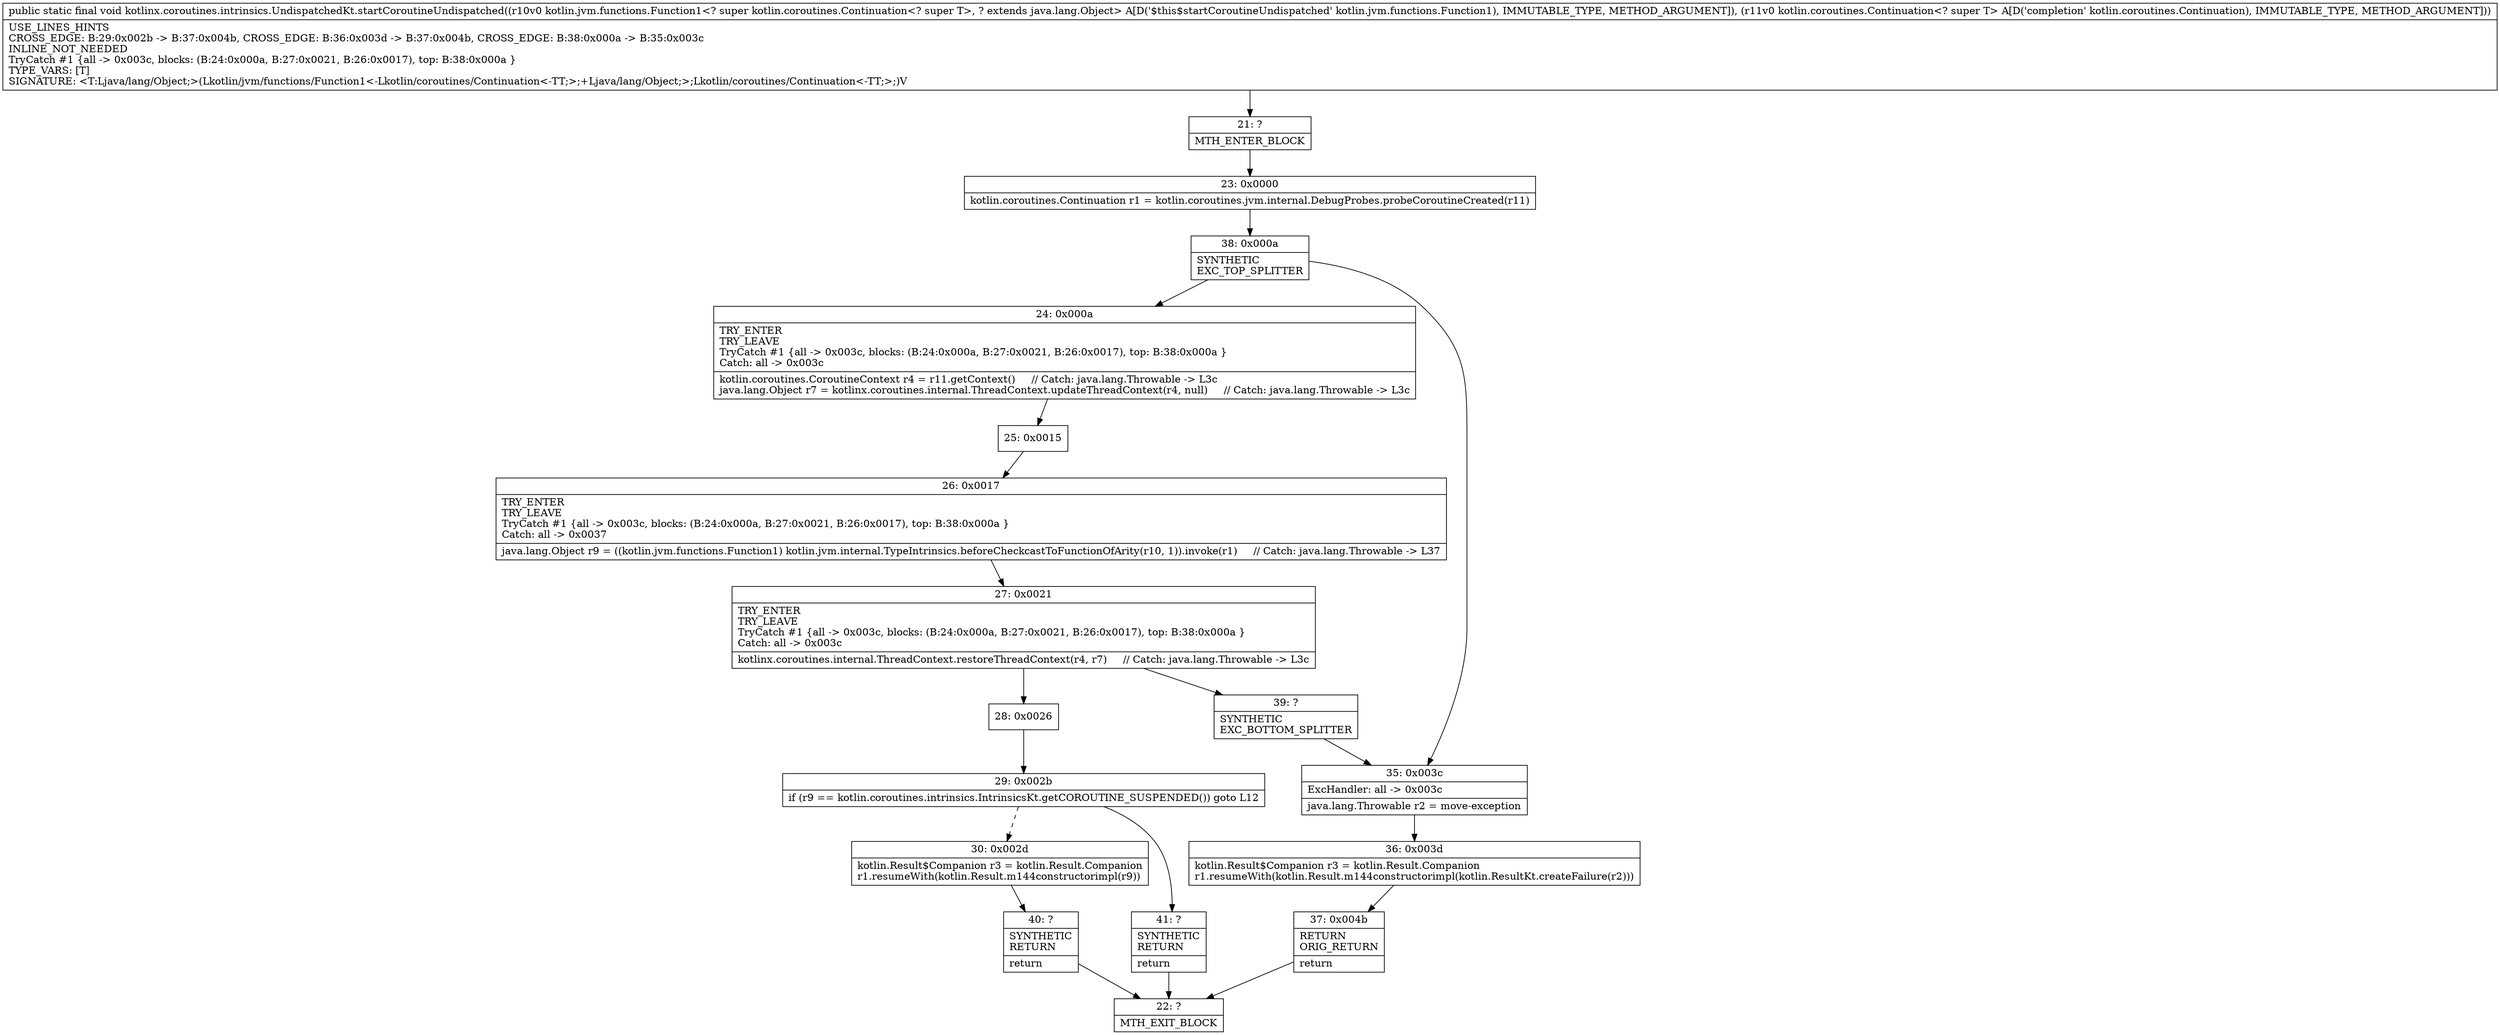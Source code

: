 digraph "CFG forkotlinx.coroutines.intrinsics.UndispatchedKt.startCoroutineUndispatched(Lkotlin\/jvm\/functions\/Function1;Lkotlin\/coroutines\/Continuation;)V" {
Node_21 [shape=record,label="{21\:\ ?|MTH_ENTER_BLOCK\l}"];
Node_23 [shape=record,label="{23\:\ 0x0000|kotlin.coroutines.Continuation r1 = kotlin.coroutines.jvm.internal.DebugProbes.probeCoroutineCreated(r11)\l}"];
Node_38 [shape=record,label="{38\:\ 0x000a|SYNTHETIC\lEXC_TOP_SPLITTER\l}"];
Node_24 [shape=record,label="{24\:\ 0x000a|TRY_ENTER\lTRY_LEAVE\lTryCatch #1 \{all \-\> 0x003c, blocks: (B:24:0x000a, B:27:0x0021, B:26:0x0017), top: B:38:0x000a \}\lCatch: all \-\> 0x003c\l|kotlin.coroutines.CoroutineContext r4 = r11.getContext()     \/\/ Catch: java.lang.Throwable \-\> L3c\ljava.lang.Object r7 = kotlinx.coroutines.internal.ThreadContext.updateThreadContext(r4, null)     \/\/ Catch: java.lang.Throwable \-\> L3c\l}"];
Node_25 [shape=record,label="{25\:\ 0x0015}"];
Node_26 [shape=record,label="{26\:\ 0x0017|TRY_ENTER\lTRY_LEAVE\lTryCatch #1 \{all \-\> 0x003c, blocks: (B:24:0x000a, B:27:0x0021, B:26:0x0017), top: B:38:0x000a \}\lCatch: all \-\> 0x0037\l|java.lang.Object r9 = ((kotlin.jvm.functions.Function1) kotlin.jvm.internal.TypeIntrinsics.beforeCheckcastToFunctionOfArity(r10, 1)).invoke(r1)     \/\/ Catch: java.lang.Throwable \-\> L37\l}"];
Node_27 [shape=record,label="{27\:\ 0x0021|TRY_ENTER\lTRY_LEAVE\lTryCatch #1 \{all \-\> 0x003c, blocks: (B:24:0x000a, B:27:0x0021, B:26:0x0017), top: B:38:0x000a \}\lCatch: all \-\> 0x003c\l|kotlinx.coroutines.internal.ThreadContext.restoreThreadContext(r4, r7)     \/\/ Catch: java.lang.Throwable \-\> L3c\l}"];
Node_28 [shape=record,label="{28\:\ 0x0026}"];
Node_29 [shape=record,label="{29\:\ 0x002b|if (r9 == kotlin.coroutines.intrinsics.IntrinsicsKt.getCOROUTINE_SUSPENDED()) goto L12\l}"];
Node_30 [shape=record,label="{30\:\ 0x002d|kotlin.Result$Companion r3 = kotlin.Result.Companion\lr1.resumeWith(kotlin.Result.m144constructorimpl(r9))\l}"];
Node_40 [shape=record,label="{40\:\ ?|SYNTHETIC\lRETURN\l|return\l}"];
Node_22 [shape=record,label="{22\:\ ?|MTH_EXIT_BLOCK\l}"];
Node_41 [shape=record,label="{41\:\ ?|SYNTHETIC\lRETURN\l|return\l}"];
Node_39 [shape=record,label="{39\:\ ?|SYNTHETIC\lEXC_BOTTOM_SPLITTER\l}"];
Node_35 [shape=record,label="{35\:\ 0x003c|ExcHandler: all \-\> 0x003c\l|java.lang.Throwable r2 = move\-exception\l}"];
Node_36 [shape=record,label="{36\:\ 0x003d|kotlin.Result$Companion r3 = kotlin.Result.Companion\lr1.resumeWith(kotlin.Result.m144constructorimpl(kotlin.ResultKt.createFailure(r2)))\l}"];
Node_37 [shape=record,label="{37\:\ 0x004b|RETURN\lORIG_RETURN\l|return\l}"];
MethodNode[shape=record,label="{public static final void kotlinx.coroutines.intrinsics.UndispatchedKt.startCoroutineUndispatched((r10v0 kotlin.jvm.functions.Function1\<? super kotlin.coroutines.Continuation\<? super T\>, ? extends java.lang.Object\> A[D('$this$startCoroutineUndispatched' kotlin.jvm.functions.Function1), IMMUTABLE_TYPE, METHOD_ARGUMENT]), (r11v0 kotlin.coroutines.Continuation\<? super T\> A[D('completion' kotlin.coroutines.Continuation), IMMUTABLE_TYPE, METHOD_ARGUMENT]))  | USE_LINES_HINTS\lCROSS_EDGE: B:29:0x002b \-\> B:37:0x004b, CROSS_EDGE: B:36:0x003d \-\> B:37:0x004b, CROSS_EDGE: B:38:0x000a \-\> B:35:0x003c\lINLINE_NOT_NEEDED\lTryCatch #1 \{all \-\> 0x003c, blocks: (B:24:0x000a, B:27:0x0021, B:26:0x0017), top: B:38:0x000a \}\lTYPE_VARS: [T]\lSIGNATURE: \<T:Ljava\/lang\/Object;\>(Lkotlin\/jvm\/functions\/Function1\<\-Lkotlin\/coroutines\/Continuation\<\-TT;\>;+Ljava\/lang\/Object;\>;Lkotlin\/coroutines\/Continuation\<\-TT;\>;)V\l}"];
MethodNode -> Node_21;Node_21 -> Node_23;
Node_23 -> Node_38;
Node_38 -> Node_24;
Node_38 -> Node_35;
Node_24 -> Node_25;
Node_25 -> Node_26;
Node_26 -> Node_27;
Node_27 -> Node_28;
Node_27 -> Node_39;
Node_28 -> Node_29;
Node_29 -> Node_30[style=dashed];
Node_29 -> Node_41;
Node_30 -> Node_40;
Node_40 -> Node_22;
Node_41 -> Node_22;
Node_39 -> Node_35;
Node_35 -> Node_36;
Node_36 -> Node_37;
Node_37 -> Node_22;
}

